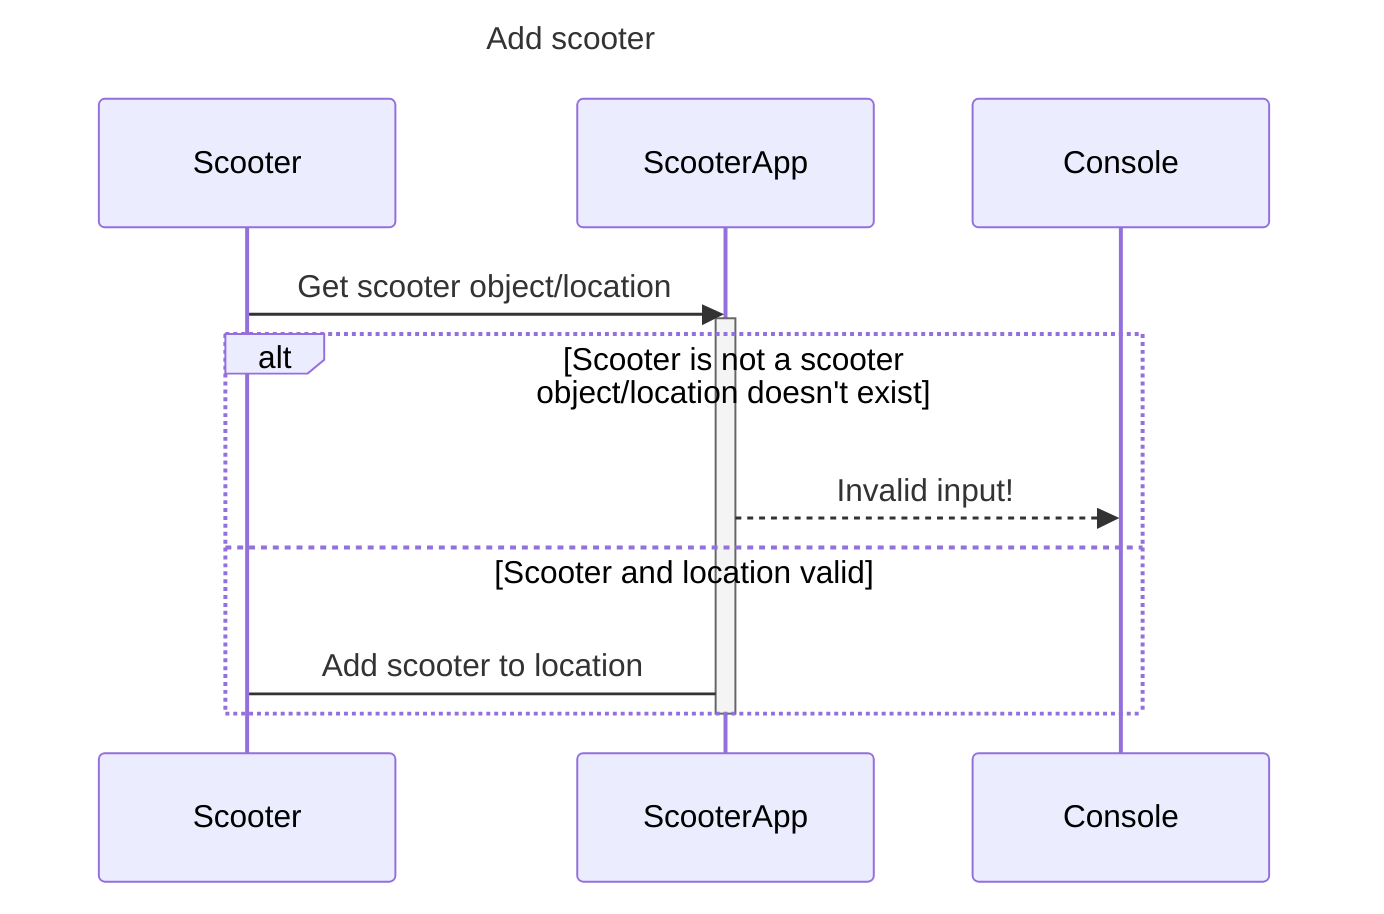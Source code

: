 sequenceDiagram
    title Add scooter
    Scooter ->> ScooterApp : Get scooter object/location
    activate ScooterApp
    alt Scooter is not a scooter object/location doesn't exist
        ScooterApp -->> Console : Invalid input!
    else Scooter and location valid
        ScooterApp -> Scooter: Add scooter to location
    end
    deactivate ScooterApp